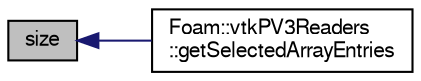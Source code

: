 digraph "size"
{
  bgcolor="transparent";
  edge [fontname="FreeSans",fontsize="10",labelfontname="FreeSans",labelfontsize="10"];
  node [fontname="FreeSans",fontsize="10",shape=record];
  rankdir="LR";
  Node23 [label="size",height=0.2,width=0.4,color="black", fillcolor="grey75", style="filled", fontcolor="black"];
  Node23 -> Node24 [dir="back",color="midnightblue",fontsize="10",style="solid",fontname="FreeSans"];
  Node24 [label="Foam::vtkPV3Readers\l::getSelectedArrayEntries",height=0.2,width=0.4,color="black",URL="$a21198.html#a0e9e525b3998e2531705384a05bb725b",tooltip="Retrieve a sub-list of the current selections. "];
}
